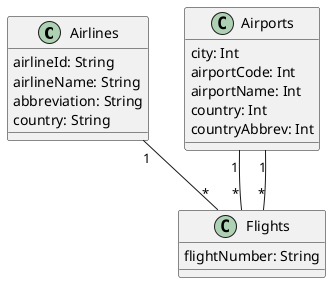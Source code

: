 @startuml "Flight2"


class Airlines{
  airlineId: String
  airlineName: String
  abbreviation: String
  country: String
}

class Airports{
  city: Int
  airportCode: Int
  airportName: Int
  country: Int
  countryAbbrev: Int
}

class Flights{
  flightNumber: String
}



Airlines "1" -- "*" Flights

Airports "1" -- "*" Flights

Airports "1" -- "*" Flights


@enduml